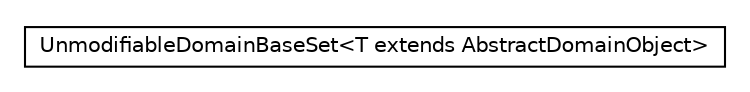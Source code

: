 #!/usr/local/bin/dot
#
# Class diagram 
# Generated by UMLGraph version 5.1 (http://www.umlgraph.org/)
#

digraph G {
	edge [fontname="Helvetica",fontsize=10,labelfontname="Helvetica",labelfontsize=10];
	node [fontname="Helvetica",fontsize=10,shape=plaintext];
	nodesep=0.25;
	ranksep=0.5;
	// pt.ist.fenixframework.indexes.UnmodifiableDomainBaseSet<T extends pt.ist.fenixframework.core.AbstractDomainObject>
	c7121 [label=<<table title="pt.ist.fenixframework.indexes.UnmodifiableDomainBaseSet" border="0" cellborder="1" cellspacing="0" cellpadding="2" port="p" href="./UnmodifiableDomainBaseSet.html">
		<tr><td><table border="0" cellspacing="0" cellpadding="1">
<tr><td align="center" balign="center"> UnmodifiableDomainBaseSet&lt;T extends AbstractDomainObject&gt; </td></tr>
		</table></td></tr>
		</table>>, fontname="Helvetica", fontcolor="black", fontsize=10.0];
}

